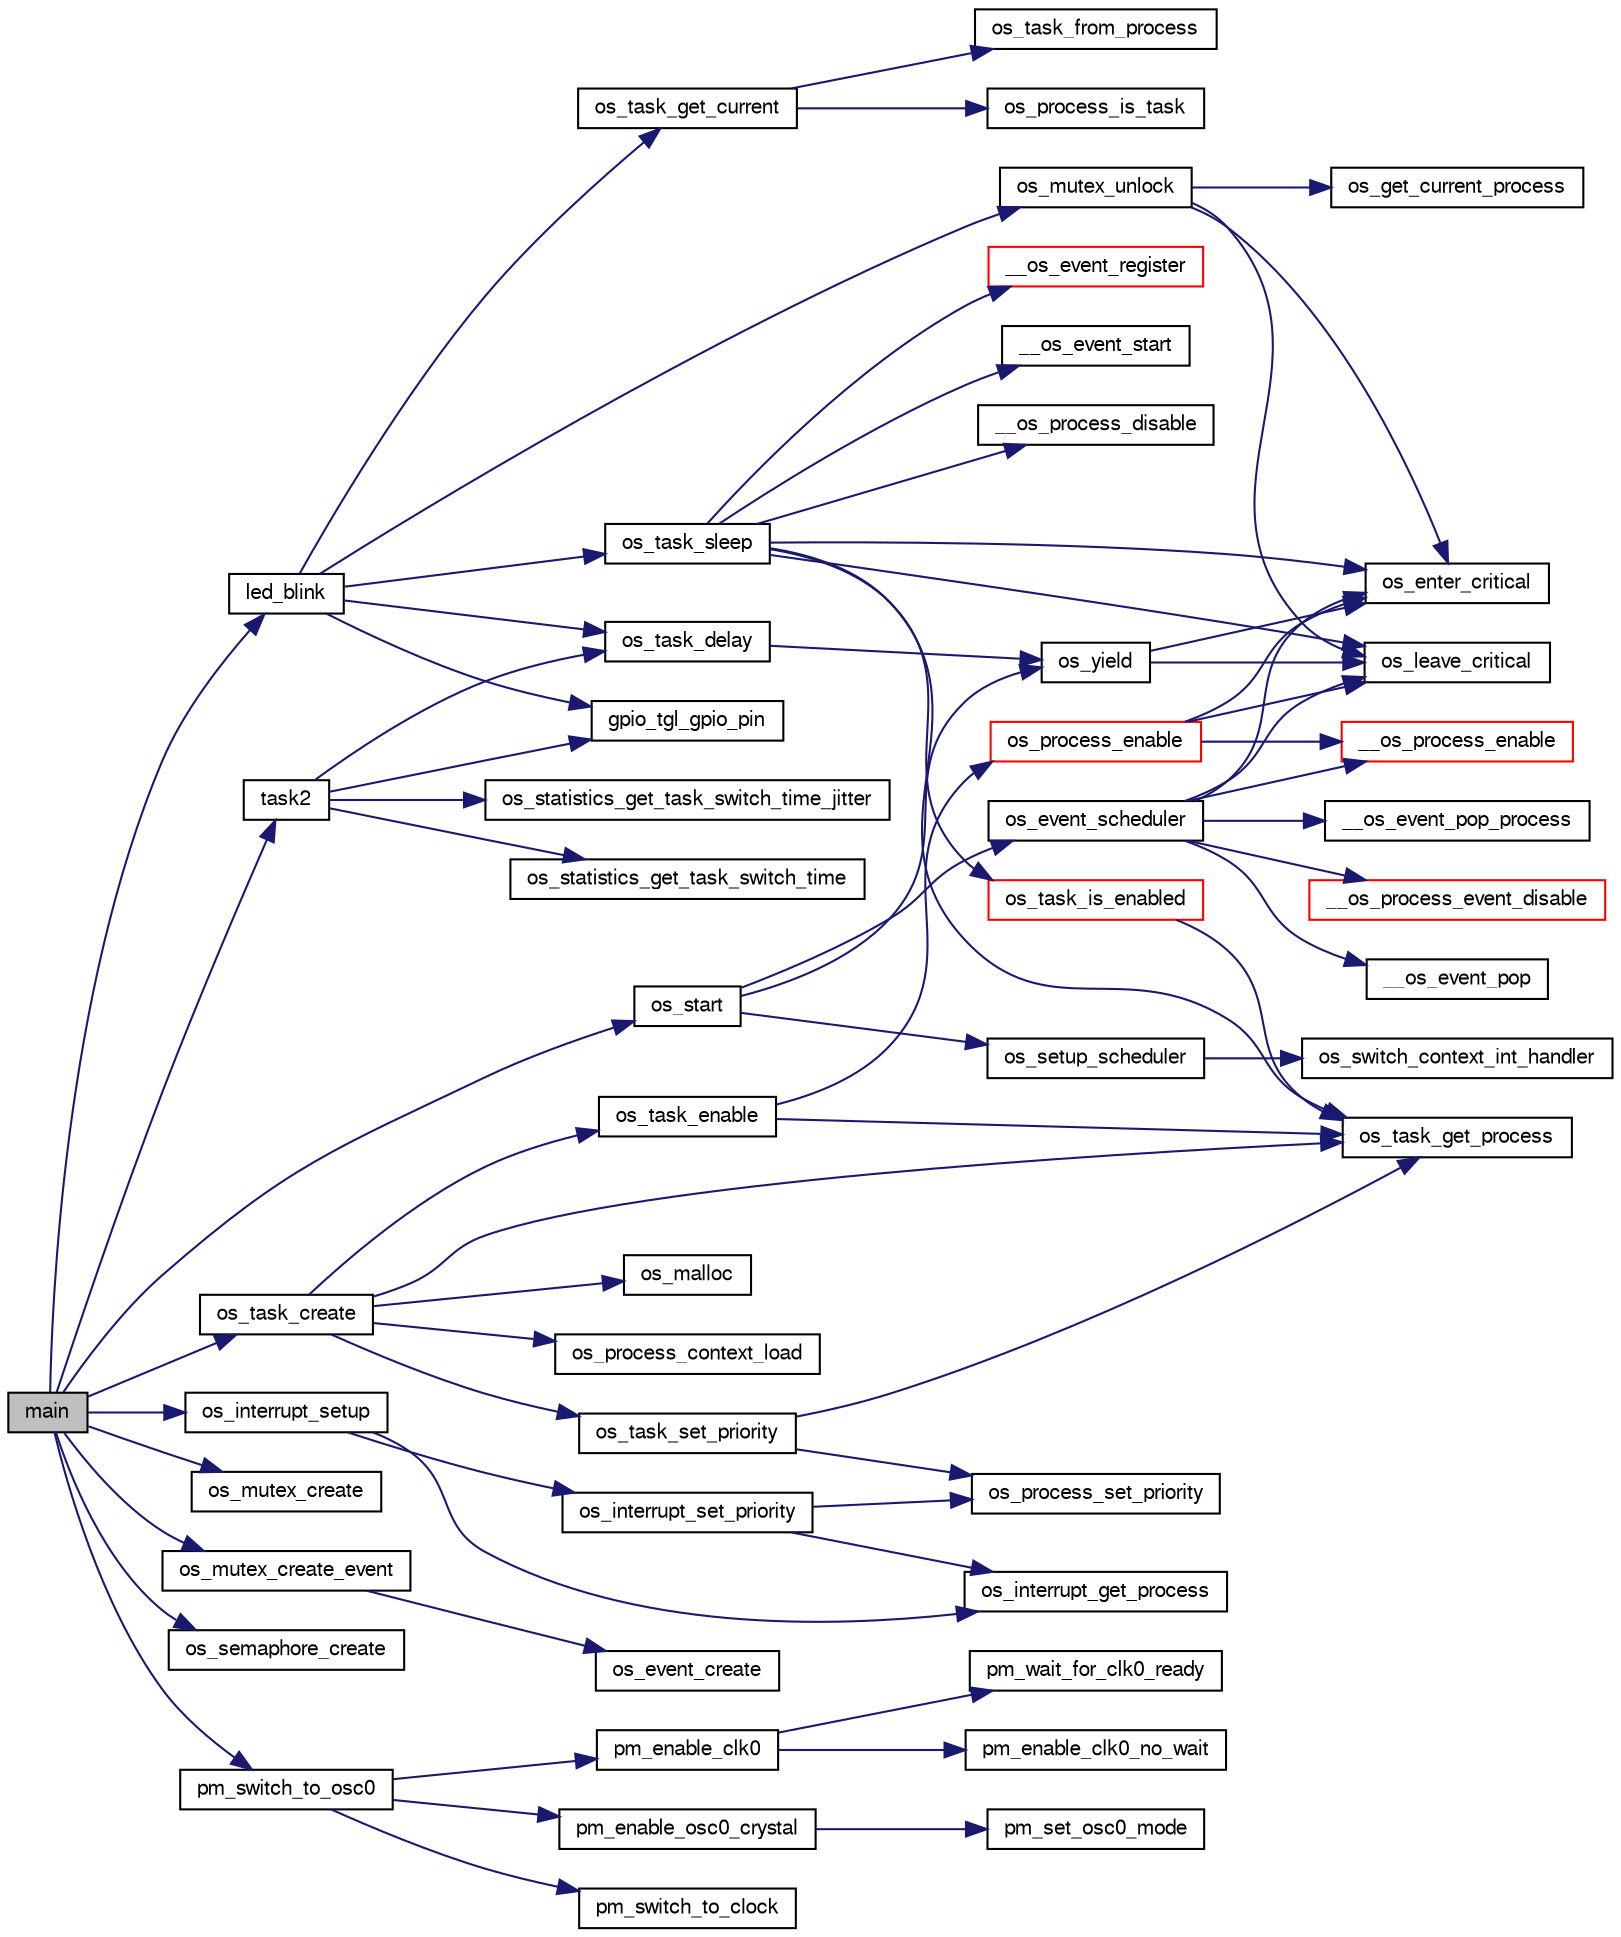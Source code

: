digraph G
{
  edge [fontname="FreeSans",fontsize="10",labelfontname="FreeSans",labelfontsize="10"];
  node [fontname="FreeSans",fontsize="10",shape=record];
  rankdir=LR;
  Node1 [label="main",height=0.2,width=0.4,color="black", fillcolor="grey75", style="filled" fontcolor="black"];
  Node1 -> Node2 [color="midnightblue",fontsize="10",style="solid",fontname="FreeSans"];
  Node2 [label="led_blink",height=0.2,width=0.4,color="black", fillcolor="white", style="filled",URL="$main_8c.html#abe0120e5d564dfbbeb3df3dc0383ca62"];
  Node2 -> Node3 [color="midnightblue",fontsize="10",style="solid",fontname="FreeSans"];
  Node3 [label="gpio_tgl_gpio_pin",height=0.2,width=0.4,color="black", fillcolor="white", style="filled",URL="$group__group__avr32__drivers__gpio.html#ga559c1966b17539fb6f2e6f88ceb52d0f",tooltip="Toggles a GPIO pin."];
  Node2 -> Node4 [color="midnightblue",fontsize="10",style="solid",fontname="FreeSans"];
  Node4 [label="os_mutex_unlock",height=0.2,width=0.4,color="black", fillcolor="white", style="filled",URL="$group__group__os__public__api.html#gae0b7d1afa98b5e274904593806677667",tooltip="Un-lock a mutex."];
  Node4 -> Node5 [color="midnightblue",fontsize="10",style="solid",fontname="FreeSans"];
  Node5 [label="os_enter_critical",height=0.2,width=0.4,color="black", fillcolor="white", style="filled",URL="$group__os__port__group.html#ga8c5be06e8a791ac257e372d19a41e527",tooltip="Start of a critical code region. Preemptive context switches cannot occur when in a critical region..."];
  Node4 -> Node6 [color="midnightblue",fontsize="10",style="solid",fontname="FreeSans"];
  Node6 [label="os_get_current_process",height=0.2,width=0.4,color="black", fillcolor="white", style="filled",URL="$os__core_8c.html#a032d6f1843bb998a4162c8798bfb23d3",tooltip="Get the current process."];
  Node4 -> Node7 [color="midnightblue",fontsize="10",style="solid",fontname="FreeSans"];
  Node7 [label="os_leave_critical",height=0.2,width=0.4,color="black", fillcolor="white", style="filled",URL="$group__os__port__group.html#ga1ed5e871f1b9707aafedd8f97d9d6524",tooltip="Exit a critical code region. ."];
  Node2 -> Node8 [color="midnightblue",fontsize="10",style="solid",fontname="FreeSans"];
  Node8 [label="os_task_delay",height=0.2,width=0.4,color="black", fillcolor="white", style="filled",URL="$group__group__os__public__api.html#ga0263de3d6f2a393b05cff092ef6038b3",tooltip="Block the execution of a task until a number of ticks have passed.CONFIG_OS_TICK_HZ can be used to es..."];
  Node8 -> Node9 [color="midnightblue",fontsize="10",style="solid",fontname="FreeSans"];
  Node9 [label="os_yield",height=0.2,width=0.4,color="black", fillcolor="white", style="filled",URL="$group__group__os__public__api.html#ga02d2fa79b4b720c7906a7262740db686",tooltip="Call the scheduler to switch to a new task that is ready to run. This function is useful for cooperat..."];
  Node9 -> Node5 [color="midnightblue",fontsize="10",style="solid",fontname="FreeSans"];
  Node9 -> Node7 [color="midnightblue",fontsize="10",style="solid",fontname="FreeSans"];
  Node2 -> Node10 [color="midnightblue",fontsize="10",style="solid",fontname="FreeSans"];
  Node10 [label="os_task_get_current",height=0.2,width=0.4,color="black", fillcolor="white", style="filled",URL="$group__group__os__public__api.html#ga2b912496ac881b95be87fbc600b22f26",tooltip="Get the current running task."];
  Node10 -> Node11 [color="midnightblue",fontsize="10",style="solid",fontname="FreeSans"];
  Node11 [label="os_process_is_task",height=0.2,width=0.4,color="black", fillcolor="white", style="filled",URL="$group__group__os__public__api.html#gadbb9c0f37340b0dc1dbf2f169e45ab47",tooltip="Check if a process is a task."];
  Node10 -> Node12 [color="midnightblue",fontsize="10",style="solid",fontname="FreeSans"];
  Node12 [label="os_task_from_process",height=0.2,width=0.4,color="black", fillcolor="white", style="filled",URL="$group__group__os__public__api.html#ga722e3717a8528f5f5e7cec1c28c9c436",tooltip="Get the task associated with a process."];
  Node2 -> Node13 [color="midnightblue",fontsize="10",style="solid",fontname="FreeSans"];
  Node13 [label="os_task_sleep",height=0.2,width=0.4,color="black", fillcolor="white", style="filled",URL="$group__group__os__public__api.html#gad4b495c8eb823347d1f1e5f66515404c",tooltip="Send the task to sleep and wake it up uppon a specific event."];
  Node13 -> Node14 [color="midnightblue",fontsize="10",style="solid",fontname="FreeSans"];
  Node14 [label="__os_event_register",height=0.2,width=0.4,color="red", fillcolor="white", style="filled",URL="$group__group__os__internal__api.html#ga3d05056fe28a7e3b0fa74744187a095c",tooltip="Associate a process with an event and enable the event."];
  Node13 -> Node15 [color="midnightblue",fontsize="10",style="solid",fontname="FreeSans"];
  Node15 [label="__os_event_start",height=0.2,width=0.4,color="black", fillcolor="white", style="filled",URL="$os__event_8c.html#aa78431dfe3d5225cf757cce6afb47d94"];
  Node13 -> Node16 [color="midnightblue",fontsize="10",style="solid",fontname="FreeSans"];
  Node16 [label="__os_process_disable",height=0.2,width=0.4,color="black", fillcolor="white", style="filled",URL="$group__group__os__internal__api.html#ga8b77e662e12b6ec1437ac678246f4441"];
  Node13 -> Node5 [color="midnightblue",fontsize="10",style="solid",fontname="FreeSans"];
  Node13 -> Node7 [color="midnightblue",fontsize="10",style="solid",fontname="FreeSans"];
  Node13 -> Node17 [color="midnightblue",fontsize="10",style="solid",fontname="FreeSans"];
  Node17 [label="os_task_get_process",height=0.2,width=0.4,color="black", fillcolor="white", style="filled",URL="$group__group__os__public__api.html#gac7e44f93fb27ec80a0319b3cbc830c9a",tooltip="Get the task process."];
  Node13 -> Node18 [color="midnightblue",fontsize="10",style="solid",fontname="FreeSans"];
  Node18 [label="os_task_is_enabled",height=0.2,width=0.4,color="red", fillcolor="white", style="filled",URL="$group__group__os__public__api.html#ga598f01e16df2725f534828f57cf679c9",tooltip="Check wether a task is enabled or not."];
  Node18 -> Node17 [color="midnightblue",fontsize="10",style="solid",fontname="FreeSans"];
  Node1 -> Node19 [color="midnightblue",fontsize="10",style="solid",fontname="FreeSans"];
  Node19 [label="os_interrupt_setup",height=0.2,width=0.4,color="black", fillcolor="white", style="filled",URL="$group__group__os__public__api.html#gabc9c61a0974c0877abbd70ea8c5601f8",tooltip="Setup a software interrupt."];
  Node19 -> Node20 [color="midnightblue",fontsize="10",style="solid",fontname="FreeSans"];
  Node20 [label="os_interrupt_get_process",height=0.2,width=0.4,color="black", fillcolor="white", style="filled",URL="$group__group__os__public__api.html#gadc52db854e4b043e20efc16136ea5233",tooltip="Get the interrupt process."];
  Node19 -> Node21 [color="midnightblue",fontsize="10",style="solid",fontname="FreeSans"];
  Node21 [label="os_interrupt_set_priority",height=0.2,width=0.4,color="black", fillcolor="white", style="filled",URL="$group__group__os__public__api.html#ga91ae6c76302929a84af282241a03e2b7",tooltip="Change the priority of a software interrupt."];
  Node21 -> Node20 [color="midnightblue",fontsize="10",style="solid",fontname="FreeSans"];
  Node21 -> Node22 [color="midnightblue",fontsize="10",style="solid",fontname="FreeSans"];
  Node22 [label="os_process_set_priority",height=0.2,width=0.4,color="black", fillcolor="white", style="filled",URL="$group__group__os__public__api.html#ga9ee7f5cabef074dbe97b342134103973",tooltip="Change the priority of a process."];
  Node1 -> Node23 [color="midnightblue",fontsize="10",style="solid",fontname="FreeSans"];
  Node23 [label="os_mutex_create",height=0.2,width=0.4,color="black", fillcolor="white", style="filled",URL="$group__group__os__public__api.html#ga687193e46bce359047d11aba4dea103f",tooltip="Creates a mutex."];
  Node1 -> Node24 [color="midnightblue",fontsize="10",style="solid",fontname="FreeSans"];
  Node24 [label="os_mutex_create_event",height=0.2,width=0.4,color="black", fillcolor="white", style="filled",URL="$group__group__os__public__api.html#ga08425682c3e53ab8ed0622900dfa62b7",tooltip="Creates an event from a mutex. The mutex must have been previously created before using this function..."];
  Node24 -> Node25 [color="midnightblue",fontsize="10",style="solid",fontname="FreeSans"];
  Node25 [label="os_event_create",height=0.2,width=0.4,color="black", fillcolor="white", style="filled",URL="$group__group__os__internal__api.html#gaa9577960e9f8fb3d8e69777d8f9040c6",tooltip="Create a new event."];
  Node1 -> Node26 [color="midnightblue",fontsize="10",style="solid",fontname="FreeSans"];
  Node26 [label="os_semaphore_create",height=0.2,width=0.4,color="black", fillcolor="white", style="filled",URL="$group__group__os__public__api.html#gab9c5bc7c3f3fc5386f2cc4968d0ba6ed",tooltip="Creates a counting semaphore."];
  Node1 -> Node27 [color="midnightblue",fontsize="10",style="solid",fontname="FreeSans"];
  Node27 [label="os_start",height=0.2,width=0.4,color="black", fillcolor="white", style="filled",URL="$group__group__os__public__api.html#ga33dd8cccd647bfabacee2c2b9119939d",tooltip="Start the task scheduling process."];
  Node27 -> Node28 [color="midnightblue",fontsize="10",style="solid",fontname="FreeSans"];
  Node28 [label="os_event_scheduler",height=0.2,width=0.4,color="black", fillcolor="white", style="filled",URL="$group__group__os__internal__api.html#ga85539731c6f6d545b066130922dddfe7",tooltip="Event scheduler."];
  Node28 -> Node29 [color="midnightblue",fontsize="10",style="solid",fontname="FreeSans"];
  Node29 [label="__os_event_pop",height=0.2,width=0.4,color="black", fillcolor="white", style="filled",URL="$os__event_8c.html#acff13c8a0d6d97ae1629992028988138"];
  Node28 -> Node30 [color="midnightblue",fontsize="10",style="solid",fontname="FreeSans"];
  Node30 [label="__os_event_pop_process",height=0.2,width=0.4,color="black", fillcolor="white", style="filled",URL="$os__event_8c.html#aeb89fa98c2946542c80faec3b2411ade"];
  Node28 -> Node31 [color="midnightblue",fontsize="10",style="solid",fontname="FreeSans"];
  Node31 [label="__os_process_enable",height=0.2,width=0.4,color="red", fillcolor="white", style="filled",URL="$group__group__os__internal__api.html#gadbbc7ac6ede447e46f3abd0b43cf7279"];
  Node28 -> Node32 [color="midnightblue",fontsize="10",style="solid",fontname="FreeSans"];
  Node32 [label="__os_process_event_disable",height=0.2,width=0.4,color="red", fillcolor="white", style="filled",URL="$group__group__os__internal__api.html#gac27975b4e6ef88d40949d7aedca64ad1",tooltip="Enable the event process If the event process is enabled, the application process will be disabled as..."];
  Node28 -> Node5 [color="midnightblue",fontsize="10",style="solid",fontname="FreeSans"];
  Node28 -> Node7 [color="midnightblue",fontsize="10",style="solid",fontname="FreeSans"];
  Node27 -> Node33 [color="midnightblue",fontsize="10",style="solid",fontname="FreeSans"];
  Node33 [label="os_setup_scheduler",height=0.2,width=0.4,color="black", fillcolor="white", style="filled",URL="$group__os__port__group.html#ga3950e19158970000b838014a821fa8d8",tooltip="Setup the task scheduler interrupt."];
  Node33 -> Node34 [color="midnightblue",fontsize="10",style="solid",fontname="FreeSans"];
  Node34 [label="os_switch_context_int_handler",height=0.2,width=0.4,color="black", fillcolor="white", style="filled",URL="$group__os__port__group.html#ga190ac35a6514e5abd07f888ac794e541",tooltip="Context switch for a process.  Interrupt handler which is used to schedule and switch between the pro..."];
  Node27 -> Node9 [color="midnightblue",fontsize="10",style="solid",fontname="FreeSans"];
  Node1 -> Node35 [color="midnightblue",fontsize="10",style="solid",fontname="FreeSans"];
  Node35 [label="os_task_create",height=0.2,width=0.4,color="black", fillcolor="white", style="filled",URL="$group__group__os__public__api.html#ga8be07c8cf779948a051afc62855cec51",tooltip="Create a new task. By default, the new task will be automatically added to the active task list unles..."];
  Node35 -> Node36 [color="midnightblue",fontsize="10",style="solid",fontname="FreeSans"];
  Node36 [label="os_malloc",height=0.2,width=0.4,color="black", fillcolor="white", style="filled",URL="$group__os__port__group.html#ga7490a7a8211d044d1cf3cb7fe91ef8ca",tooltip="Allocate some memory for the stack of a task."];
  Node35 -> Node37 [color="midnightblue",fontsize="10",style="solid",fontname="FreeSans"];
  Node37 [label="os_process_context_load",height=0.2,width=0.4,color="black", fillcolor="white", style="filled",URL="$group__os__port__group.html#ga61a509098660222d7a1853c1c4646528",tooltip="Load the context of a task into the stack. this is the inital process which will setup the stack befo..."];
  Node35 -> Node38 [color="midnightblue",fontsize="10",style="solid",fontname="FreeSans"];
  Node38 [label="os_task_enable",height=0.2,width=0.4,color="black", fillcolor="white", style="filled",URL="$group__group__os__public__api.html#ga429aaa6bd845aaa8781e37ec899c56b0",tooltip="Enable the execution a task."];
  Node38 -> Node39 [color="midnightblue",fontsize="10",style="solid",fontname="FreeSans"];
  Node39 [label="os_process_enable",height=0.2,width=0.4,color="red", fillcolor="white", style="filled",URL="$group__group__os__public__api.html#gae0e13a019be1d8bfa29bae998ad20def",tooltip="Enable the execution a process."];
  Node39 -> Node31 [color="midnightblue",fontsize="10",style="solid",fontname="FreeSans"];
  Node39 -> Node5 [color="midnightblue",fontsize="10",style="solid",fontname="FreeSans"];
  Node39 -> Node7 [color="midnightblue",fontsize="10",style="solid",fontname="FreeSans"];
  Node38 -> Node17 [color="midnightblue",fontsize="10",style="solid",fontname="FreeSans"];
  Node35 -> Node17 [color="midnightblue",fontsize="10",style="solid",fontname="FreeSans"];
  Node35 -> Node40 [color="midnightblue",fontsize="10",style="solid",fontname="FreeSans"];
  Node40 [label="os_task_set_priority",height=0.2,width=0.4,color="black", fillcolor="white", style="filled",URL="$group__group__os__public__api.html#gab48300804c48db05d1bc8eb64302fcbd",tooltip="Set a priority to a task."];
  Node40 -> Node22 [color="midnightblue",fontsize="10",style="solid",fontname="FreeSans"];
  Node40 -> Node17 [color="midnightblue",fontsize="10",style="solid",fontname="FreeSans"];
  Node1 -> Node41 [color="midnightblue",fontsize="10",style="solid",fontname="FreeSans"];
  Node41 [label="pm_switch_to_osc0",height=0.2,width=0.4,color="black", fillcolor="white", style="filled",URL="$group__group__avr32__drivers__pm.html#ga3248d4f14f43849e01bca054da9fdb1e",tooltip="Switch main clock to clock Osc0 (crystal mode)"];
  Node41 -> Node42 [color="midnightblue",fontsize="10",style="solid",fontname="FreeSans"];
  Node42 [label="pm_enable_clk0",height=0.2,width=0.4,color="black", fillcolor="white", style="filled",URL="$group__group__avr32__drivers__pm.html#ga5025d406938e948be1a321bb0a3de34e",tooltip="This function will enable the oscillator 0 to be used with a startup time."];
  Node42 -> Node43 [color="midnightblue",fontsize="10",style="solid",fontname="FreeSans"];
  Node43 [label="pm_enable_clk0_no_wait",height=0.2,width=0.4,color="black", fillcolor="white", style="filled",URL="$group__group__avr32__drivers__pm.html#gab50c60c1a2fcafcbdbc395737bce49ae",tooltip="This function will enable the oscillator 0 to be used with no startup time."];
  Node42 -> Node44 [color="midnightblue",fontsize="10",style="solid",fontname="FreeSans"];
  Node44 [label="pm_wait_for_clk0_ready",height=0.2,width=0.4,color="black", fillcolor="white", style="filled",URL="$group__group__avr32__drivers__pm.html#ga8d73b00aa88012b6230f2929b4b62c20",tooltip="This function will wait until the Osc0 clock is ready."];
  Node41 -> Node45 [color="midnightblue",fontsize="10",style="solid",fontname="FreeSans"];
  Node45 [label="pm_enable_osc0_crystal",height=0.2,width=0.4,color="black", fillcolor="white", style="filled",URL="$group__group__avr32__drivers__pm.html#ga154f6db98bf919e5065c47a9454ea31b",tooltip="This function will enable the crystal mode of the oscillator 0."];
  Node45 -> Node46 [color="midnightblue",fontsize="10",style="solid",fontname="FreeSans"];
  Node46 [label="pm_set_osc0_mode",height=0.2,width=0.4,color="black", fillcolor="white", style="filled",URL="$pm_8c.html#ab5723ec18af7e56f910651b0d879dfb8",tooltip="Sets the mode of the oscillator 0."];
  Node41 -> Node47 [color="midnightblue",fontsize="10",style="solid",fontname="FreeSans"];
  Node47 [label="pm_switch_to_clock",height=0.2,width=0.4,color="black", fillcolor="white", style="filled",URL="$group__group__avr32__drivers__pm.html#gaff34f78cd2e886452e22b0dd81f80fee",tooltip="This function will switch the power manager main clock."];
  Node1 -> Node48 [color="midnightblue",fontsize="10",style="solid",fontname="FreeSans"];
  Node48 [label="task2",height=0.2,width=0.4,color="black", fillcolor="white", style="filled",URL="$main_8c.html#a379c2dc484d50d7a21c3b4c258ca44c4"];
  Node48 -> Node3 [color="midnightblue",fontsize="10",style="solid",fontname="FreeSans"];
  Node48 -> Node49 [color="midnightblue",fontsize="10",style="solid",fontname="FreeSans"];
  Node49 [label="os_statistics_get_task_switch_time",height=0.2,width=0.4,color="black", fillcolor="white", style="filled",URL="$group__group__os__public__api.html#gafddc84d046059c6db3c379e85bf19cd2",tooltip="Get the average time of the context task switching in number of cycles."];
  Node48 -> Node50 [color="midnightblue",fontsize="10",style="solid",fontname="FreeSans"];
  Node50 [label="os_statistics_get_task_switch_time_jitter",height=0.2,width=0.4,color="black", fillcolor="white", style="filled",URL="$group__group__os__public__api.html#ga9d235d61bb580b9daee8455da2e52296",tooltip="Get the jitter of the context task switching in number of cycles."];
  Node48 -> Node8 [color="midnightblue",fontsize="10",style="solid",fontname="FreeSans"];
}
